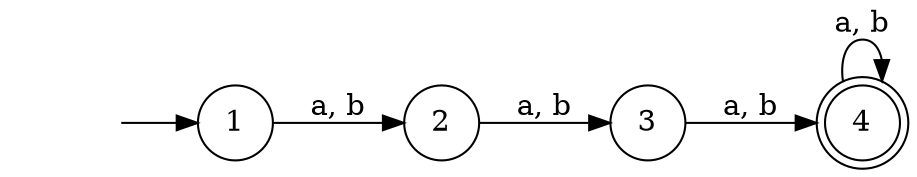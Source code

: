 digraph {
  rankdir=LR;
  node [shape = none, label=""]; 0;
  node [shape = circle, label="1"]; 1;
  node [shape = circle, label="2"]; 2;
  node [shape = circle, label="3"]; 3;
  node [shape = doublecircle, label="4"]; 4;
  0 -> 1 [label = ""];
  1 -> 2 [label = "a, b"];
  2 -> 3 [label = "a, b"];
  3 -> 4 [label = "a, b"];
  4 -> 4 [label = "a, b"];
}
